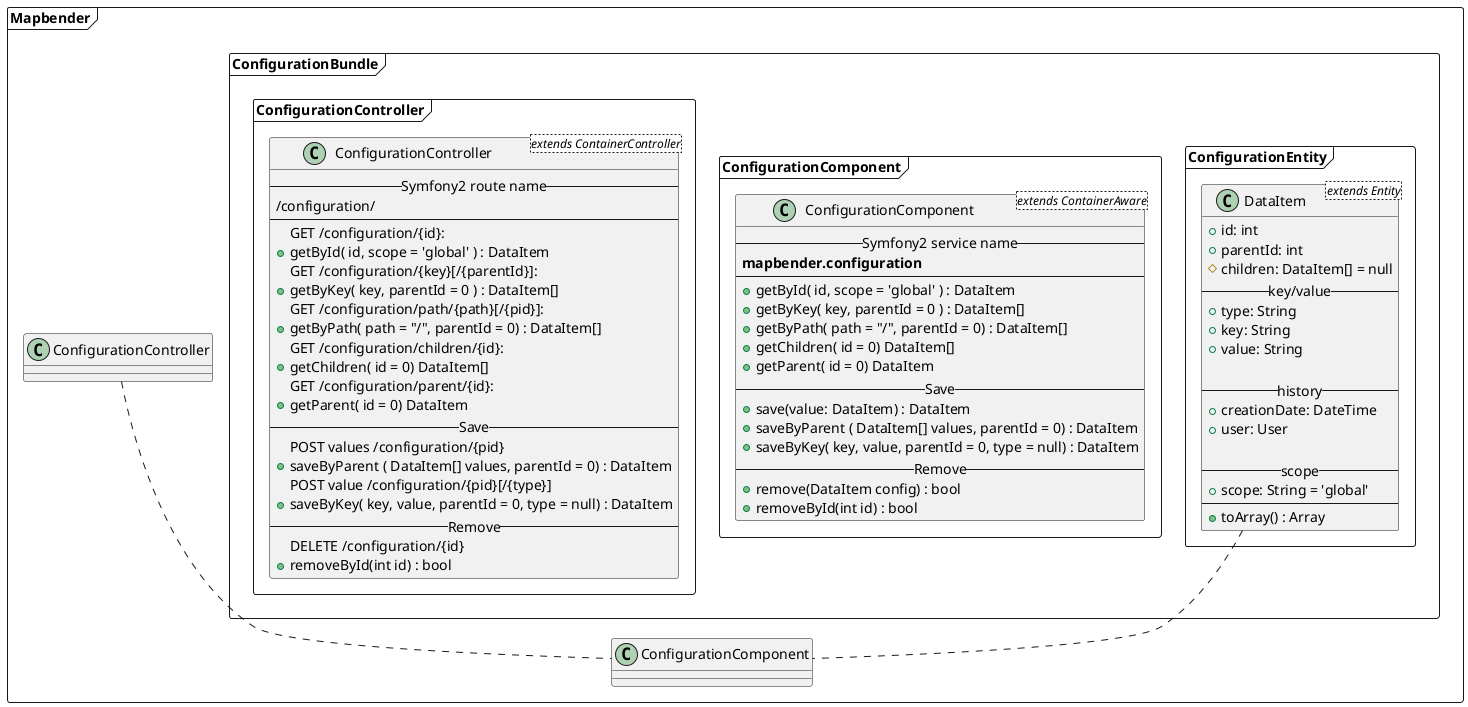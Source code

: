 @startuml
package Mapbender <<Frame>> {
  package ConfigurationBundle <<frame>> {
    package ConfigurationEntity <<frame>> {
      class DataItem <extends Entity> {
        + id: int
        + parentId: int
        # children: DataItem[] = null
        -- key/value --
        + type: String
        + key: String
        + value: String

        -- history --
        + creationDate: DateTime
        + user: User

        -- scope --
        + scope: String = 'global'
        --
        + toArray() : Array
      }
    }

    package ConfigurationComponent <<frame>> {
      class ConfigurationComponent <extends ContainerAware> {
        -- Symfony2 service name --
        **mapbender.configuration**
        --
        + getById( id, scope = 'global' ) : DataItem
        + getByKey( key, parentId = 0 ) : DataItem[]
        + getByPath( path = "/", parentId = 0) : DataItem[]
        + getChildren( id = 0) DataItem[]
        + getParent( id = 0) DataItem
        -- Save --
        + save(value: DataItem) : DataItem
        + saveByParent ( DataItem[] values, parentId = 0) : DataItem
        + saveByKey( key, value, parentId = 0, type = null) : DataItem
        -- Remove --
        + remove(DataItem config) : bool
        + removeById(int id) : bool
      }
    }
    package ConfigurationController <<frame>> {
      class ConfigurationController <extends ContainerController> {
        -- Symfony2 route name --
        /configuration/
        --
        GET /configuration/{id}:
        + getById( id, scope = 'global' ) : DataItem
        GET /configuration/{key}[/{parentId}]:
        + getByKey( key, parentId = 0 ) : DataItem[]
        GET /configuration/path/{path}[/{pid}]:
        + getByPath( path = "/", parentId = 0) : DataItem[]
        GET /configuration/children/{id}:
        + getChildren( id = 0) DataItem[]
        GET /configuration/parent/{id}:
        + getParent( id = 0) DataItem
        -- Save --
        POST values /configuration/{pid}
        + saveByParent ( DataItem[] values, parentId = 0) : DataItem
        POST value /configuration/{pid}[/{type}]
        + saveByKey( key, value, parentId = 0, type = null) : DataItem
        -- Remove --
        DELETE /configuration/{id}
        + removeById(int id) : bool
      }
    }
  }

  DataItem .. ConfigurationComponent
  ConfigurationController .. ConfigurationComponent
}

@enduml